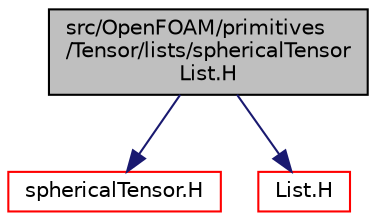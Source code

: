 digraph "src/OpenFOAM/primitives/Tensor/lists/sphericalTensorList.H"
{
  bgcolor="transparent";
  edge [fontname="Helvetica",fontsize="10",labelfontname="Helvetica",labelfontsize="10"];
  node [fontname="Helvetica",fontsize="10",shape=record];
  Node0 [label="src/OpenFOAM/primitives\l/Tensor/lists/sphericalTensor\lList.H",height=0.2,width=0.4,color="black", fillcolor="grey75", style="filled", fontcolor="black"];
  Node0 -> Node1 [color="midnightblue",fontsize="10",style="solid",fontname="Helvetica"];
  Node1 [label="sphericalTensor.H",height=0.2,width=0.4,color="red",URL="$a13412.html"];
  Node0 -> Node60 [color="midnightblue",fontsize="10",style="solid",fontname="Helvetica"];
  Node60 [label="List.H",height=0.2,width=0.4,color="red",URL="$a09368.html"];
}
